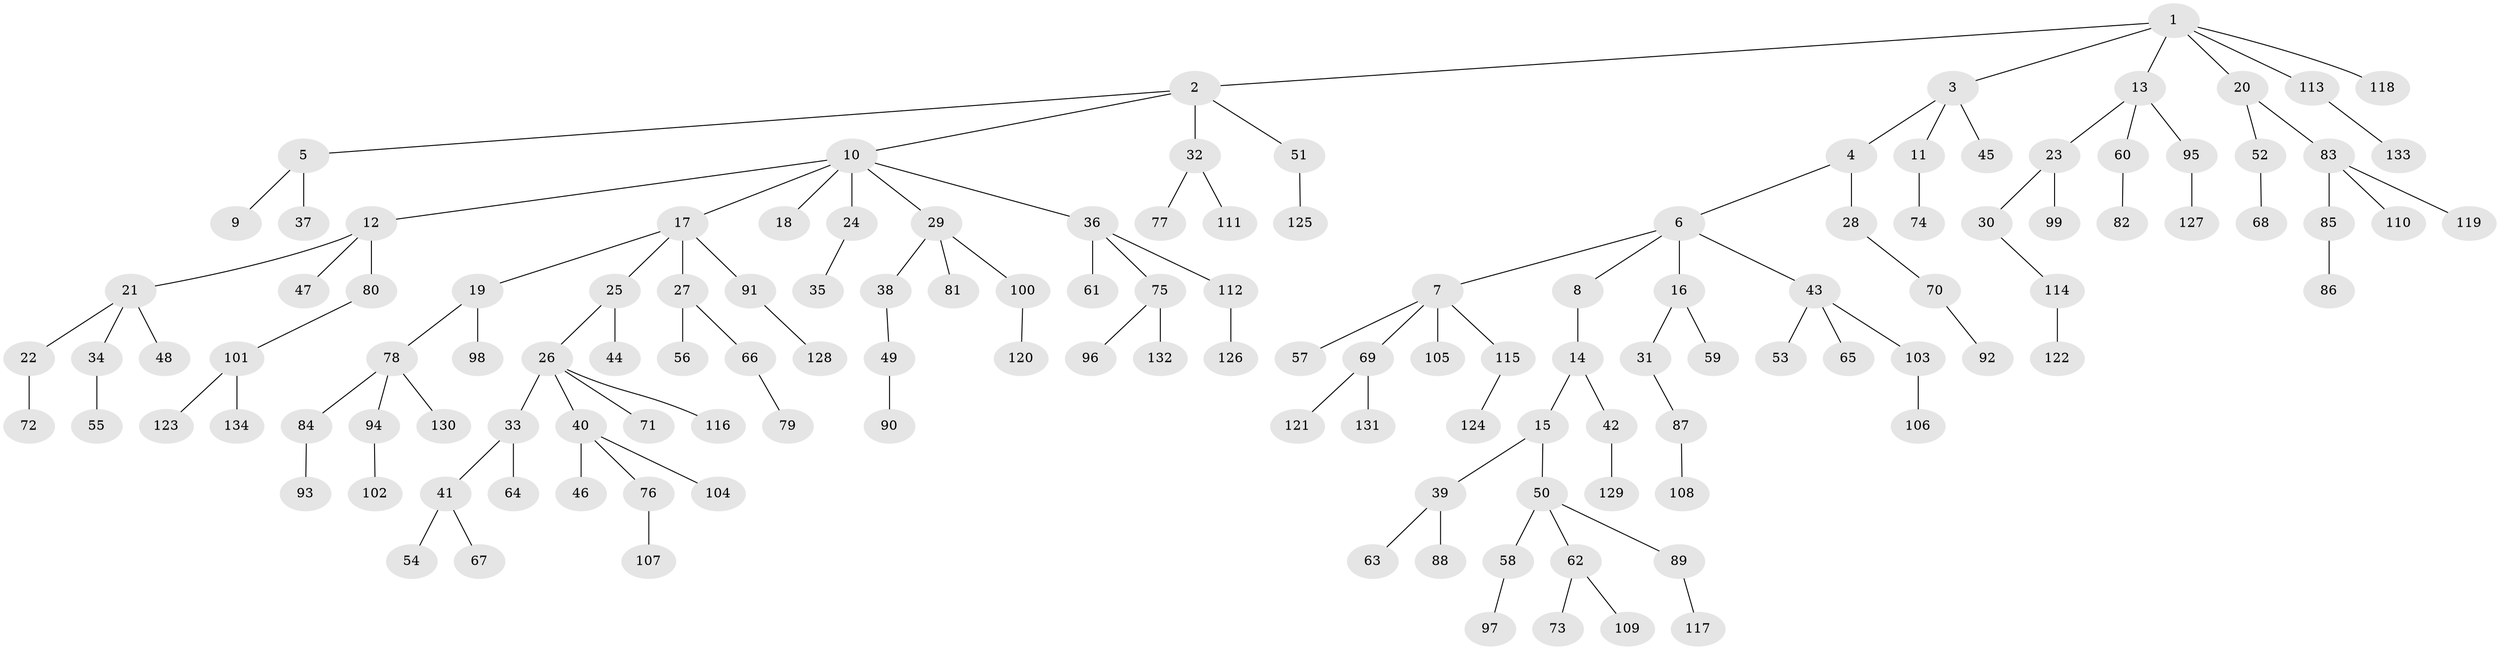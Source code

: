 // Generated by graph-tools (version 1.1) at 2025/37/03/09/25 02:37:00]
// undirected, 134 vertices, 133 edges
graph export_dot {
graph [start="1"]
  node [color=gray90,style=filled];
  1;
  2;
  3;
  4;
  5;
  6;
  7;
  8;
  9;
  10;
  11;
  12;
  13;
  14;
  15;
  16;
  17;
  18;
  19;
  20;
  21;
  22;
  23;
  24;
  25;
  26;
  27;
  28;
  29;
  30;
  31;
  32;
  33;
  34;
  35;
  36;
  37;
  38;
  39;
  40;
  41;
  42;
  43;
  44;
  45;
  46;
  47;
  48;
  49;
  50;
  51;
  52;
  53;
  54;
  55;
  56;
  57;
  58;
  59;
  60;
  61;
  62;
  63;
  64;
  65;
  66;
  67;
  68;
  69;
  70;
  71;
  72;
  73;
  74;
  75;
  76;
  77;
  78;
  79;
  80;
  81;
  82;
  83;
  84;
  85;
  86;
  87;
  88;
  89;
  90;
  91;
  92;
  93;
  94;
  95;
  96;
  97;
  98;
  99;
  100;
  101;
  102;
  103;
  104;
  105;
  106;
  107;
  108;
  109;
  110;
  111;
  112;
  113;
  114;
  115;
  116;
  117;
  118;
  119;
  120;
  121;
  122;
  123;
  124;
  125;
  126;
  127;
  128;
  129;
  130;
  131;
  132;
  133;
  134;
  1 -- 2;
  1 -- 3;
  1 -- 13;
  1 -- 20;
  1 -- 113;
  1 -- 118;
  2 -- 5;
  2 -- 10;
  2 -- 32;
  2 -- 51;
  3 -- 4;
  3 -- 11;
  3 -- 45;
  4 -- 6;
  4 -- 28;
  5 -- 9;
  5 -- 37;
  6 -- 7;
  6 -- 8;
  6 -- 16;
  6 -- 43;
  7 -- 57;
  7 -- 69;
  7 -- 105;
  7 -- 115;
  8 -- 14;
  10 -- 12;
  10 -- 17;
  10 -- 18;
  10 -- 24;
  10 -- 29;
  10 -- 36;
  11 -- 74;
  12 -- 21;
  12 -- 47;
  12 -- 80;
  13 -- 23;
  13 -- 60;
  13 -- 95;
  14 -- 15;
  14 -- 42;
  15 -- 39;
  15 -- 50;
  16 -- 31;
  16 -- 59;
  17 -- 19;
  17 -- 25;
  17 -- 27;
  17 -- 91;
  19 -- 78;
  19 -- 98;
  20 -- 52;
  20 -- 83;
  21 -- 22;
  21 -- 34;
  21 -- 48;
  22 -- 72;
  23 -- 30;
  23 -- 99;
  24 -- 35;
  25 -- 26;
  25 -- 44;
  26 -- 33;
  26 -- 40;
  26 -- 71;
  26 -- 116;
  27 -- 56;
  27 -- 66;
  28 -- 70;
  29 -- 38;
  29 -- 81;
  29 -- 100;
  30 -- 114;
  31 -- 87;
  32 -- 77;
  32 -- 111;
  33 -- 41;
  33 -- 64;
  34 -- 55;
  36 -- 61;
  36 -- 75;
  36 -- 112;
  38 -- 49;
  39 -- 63;
  39 -- 88;
  40 -- 46;
  40 -- 76;
  40 -- 104;
  41 -- 54;
  41 -- 67;
  42 -- 129;
  43 -- 53;
  43 -- 65;
  43 -- 103;
  49 -- 90;
  50 -- 58;
  50 -- 62;
  50 -- 89;
  51 -- 125;
  52 -- 68;
  58 -- 97;
  60 -- 82;
  62 -- 73;
  62 -- 109;
  66 -- 79;
  69 -- 121;
  69 -- 131;
  70 -- 92;
  75 -- 96;
  75 -- 132;
  76 -- 107;
  78 -- 84;
  78 -- 94;
  78 -- 130;
  80 -- 101;
  83 -- 85;
  83 -- 110;
  83 -- 119;
  84 -- 93;
  85 -- 86;
  87 -- 108;
  89 -- 117;
  91 -- 128;
  94 -- 102;
  95 -- 127;
  100 -- 120;
  101 -- 123;
  101 -- 134;
  103 -- 106;
  112 -- 126;
  113 -- 133;
  114 -- 122;
  115 -- 124;
}
